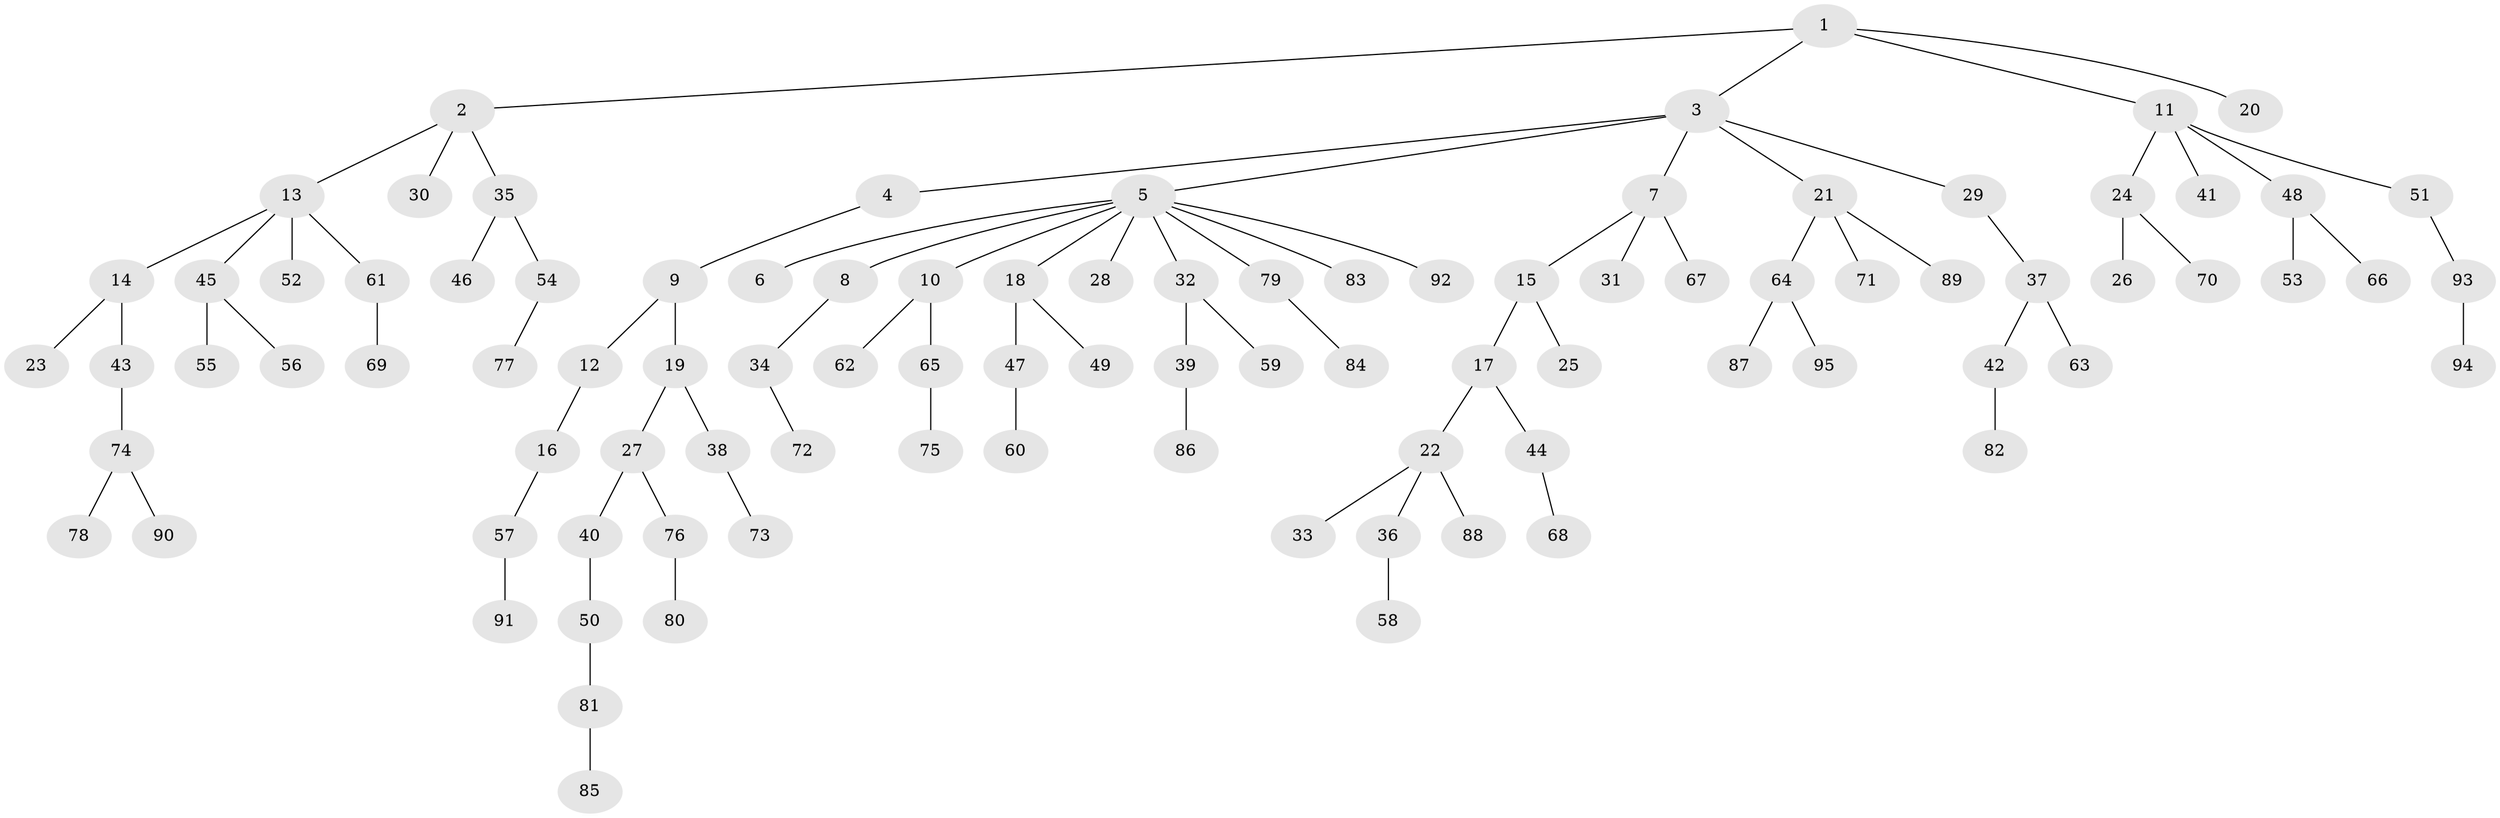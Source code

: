 // coarse degree distribution, {6: 0.045454545454545456, 3: 0.12121212121212122, 11: 0.015151515151515152, 1: 0.5454545454545454, 2: 0.24242424242424243, 4: 0.015151515151515152, 5: 0.015151515151515152}
// Generated by graph-tools (version 1.1) at 2025/52/02/27/25 19:52:10]
// undirected, 95 vertices, 94 edges
graph export_dot {
graph [start="1"]
  node [color=gray90,style=filled];
  1;
  2;
  3;
  4;
  5;
  6;
  7;
  8;
  9;
  10;
  11;
  12;
  13;
  14;
  15;
  16;
  17;
  18;
  19;
  20;
  21;
  22;
  23;
  24;
  25;
  26;
  27;
  28;
  29;
  30;
  31;
  32;
  33;
  34;
  35;
  36;
  37;
  38;
  39;
  40;
  41;
  42;
  43;
  44;
  45;
  46;
  47;
  48;
  49;
  50;
  51;
  52;
  53;
  54;
  55;
  56;
  57;
  58;
  59;
  60;
  61;
  62;
  63;
  64;
  65;
  66;
  67;
  68;
  69;
  70;
  71;
  72;
  73;
  74;
  75;
  76;
  77;
  78;
  79;
  80;
  81;
  82;
  83;
  84;
  85;
  86;
  87;
  88;
  89;
  90;
  91;
  92;
  93;
  94;
  95;
  1 -- 2;
  1 -- 3;
  1 -- 11;
  1 -- 20;
  2 -- 13;
  2 -- 30;
  2 -- 35;
  3 -- 4;
  3 -- 5;
  3 -- 7;
  3 -- 21;
  3 -- 29;
  4 -- 9;
  5 -- 6;
  5 -- 8;
  5 -- 10;
  5 -- 18;
  5 -- 28;
  5 -- 32;
  5 -- 79;
  5 -- 83;
  5 -- 92;
  7 -- 15;
  7 -- 31;
  7 -- 67;
  8 -- 34;
  9 -- 12;
  9 -- 19;
  10 -- 62;
  10 -- 65;
  11 -- 24;
  11 -- 41;
  11 -- 48;
  11 -- 51;
  12 -- 16;
  13 -- 14;
  13 -- 45;
  13 -- 52;
  13 -- 61;
  14 -- 23;
  14 -- 43;
  15 -- 17;
  15 -- 25;
  16 -- 57;
  17 -- 22;
  17 -- 44;
  18 -- 47;
  18 -- 49;
  19 -- 27;
  19 -- 38;
  21 -- 64;
  21 -- 71;
  21 -- 89;
  22 -- 33;
  22 -- 36;
  22 -- 88;
  24 -- 26;
  24 -- 70;
  27 -- 40;
  27 -- 76;
  29 -- 37;
  32 -- 39;
  32 -- 59;
  34 -- 72;
  35 -- 46;
  35 -- 54;
  36 -- 58;
  37 -- 42;
  37 -- 63;
  38 -- 73;
  39 -- 86;
  40 -- 50;
  42 -- 82;
  43 -- 74;
  44 -- 68;
  45 -- 55;
  45 -- 56;
  47 -- 60;
  48 -- 53;
  48 -- 66;
  50 -- 81;
  51 -- 93;
  54 -- 77;
  57 -- 91;
  61 -- 69;
  64 -- 87;
  64 -- 95;
  65 -- 75;
  74 -- 78;
  74 -- 90;
  76 -- 80;
  79 -- 84;
  81 -- 85;
  93 -- 94;
}
